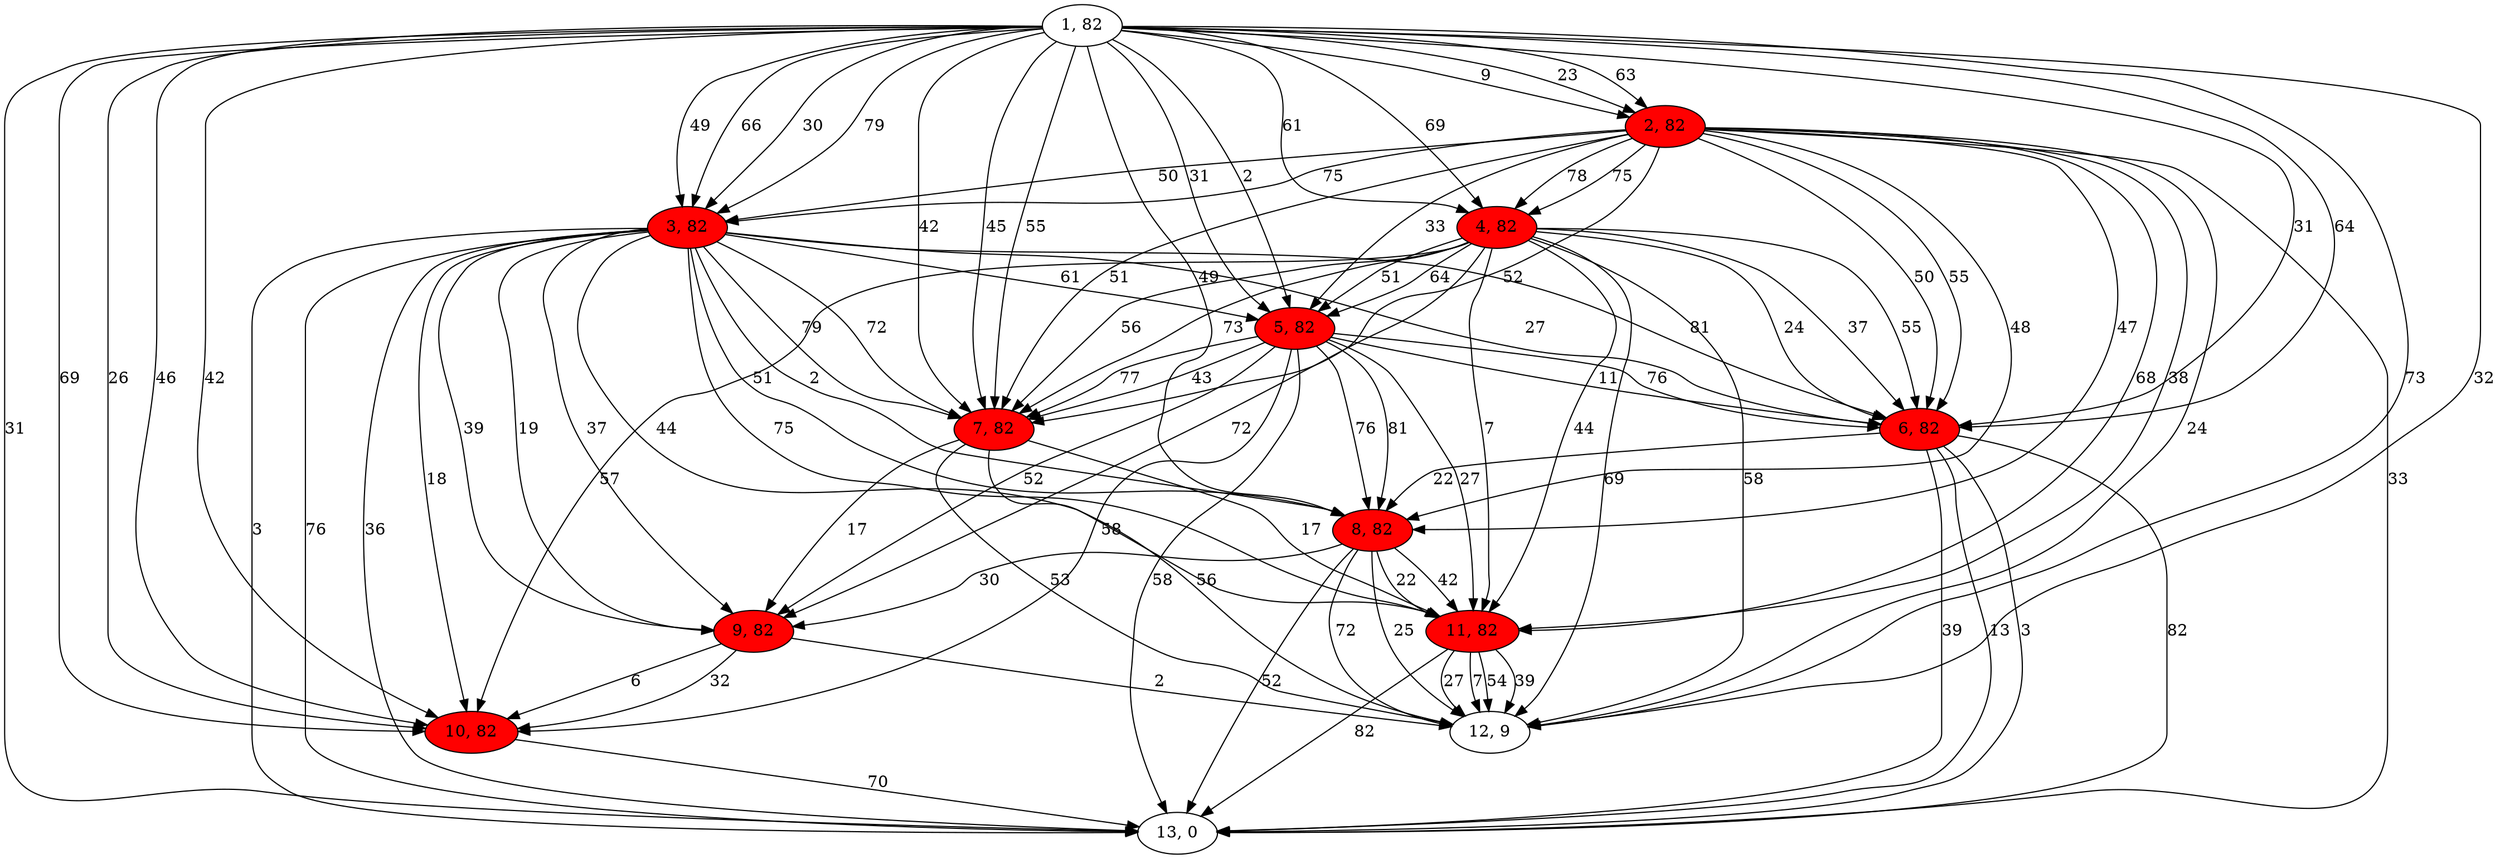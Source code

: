 digraph G{
1[label="1, 82"]
2[label="2, 82"]
3[label="3, 82"]
4[label="4, 82"]
5[label="5, 82"]
6[label="6, 82"]
7[label="7, 82"]
8[label="8, 82"]
9[label="9, 82"]
10[label="10, 82"]
11[label="11, 82"]
12[label="12, 9"]
13[label="13, 0"]
1->8[label="49"]
1->12[label="73"]
1->7[label="42"]
1->10[label="46"]
1->3[label="66"]
1->7[label="45"]
1->6[label="31"]
1->10[label="42"]
1->6[label="64"]
1->3[label="30"]
1->4[label="69"]
1->7[label="55"]
1->5[label="31"]
1->12[label="32"]
1->3[label="79"]
1->13[label="31"]
1->2[label="9"]
1->2[label="23"]
1->10[label="69"]
1->10[label="26"]
1->5[label="2"]
1->4[label="61"]
1->3[label="49"]
1->2[label="63"]
2[style = filled,fillcolor=red]
2->3[label="50"]
2->8[label="47"]
2->6[label="50"]
2->6[label="55"]
2->8[label="48"]
2->12[label="24"]
2->7[label="51"]
2->4[label="78"]
2->11[label="68"]
2->11[label="38"]
2->5[label="33"]
2->7[label="52"]
2->3[label="75"]
2->13[label="33"]
2->4[label="75"]
3[style = filled,fillcolor=red]
3->8[label="2"]
3->6[label="27"]
3->8[label="51"]
3->11[label="44"]
3->7[label="79"]
3->13[label="36"]
3->13[label="3"]
3->9[label="39"]
3->9[label="19"]
3->13[label="76"]
3->10[label="18"]
3->6[label="81"]
3->7[label="72"]
3->5[label="61"]
3->11[label="75"]
3->9[label="37"]
4[style = filled,fillcolor=red]
4->7[label="56"]
4->12[label="69"]
4->5[label="51"]
4->7[label="73"]
4->11[label="7"]
4->6[label="55"]
4->6[label="24"]
4->12[label="58"]
4->11[label="44"]
4->10[label="57"]
4->6[label="37"]
4->9[label="72"]
4->5[label="64"]
5[style = filled,fillcolor=red]
5->6[label="11"]
5->13[label="58"]
5->11[label="27"]
5->8[label="81"]
5->9[label="52"]
5->10[label="58"]
5->7[label="43"]
5->8[label="76"]
5->7[label="77"]
5->6[label="76"]
6[style = filled,fillcolor=red]
6->8[label="22"]
6->13[label="39"]
6->13[label="13"]
6->13[label="3"]
6->13[label="82"]
7[style = filled,fillcolor=red]
7->12[label="53"]
7->9[label="17"]
7->11[label="17"]
7->12[label="56"]
8[style = filled,fillcolor=red]
8->11[label="42"]
8->13[label="52"]
8->9[label="30"]
8->11[label="22"]
8->12[label="72"]
8->12[label="25"]
9[style = filled,fillcolor=red]
9->10[label="32"]
9->12[label="2"]
9->10[label="6"]
10[style = filled,fillcolor=red]
10->13[label="70"]
11[style = filled,fillcolor=red]
11->13[label="82"]
11->12[label="7"]
11->12[label="54"]
11->12[label="39"]
11->12[label="27"]
}
